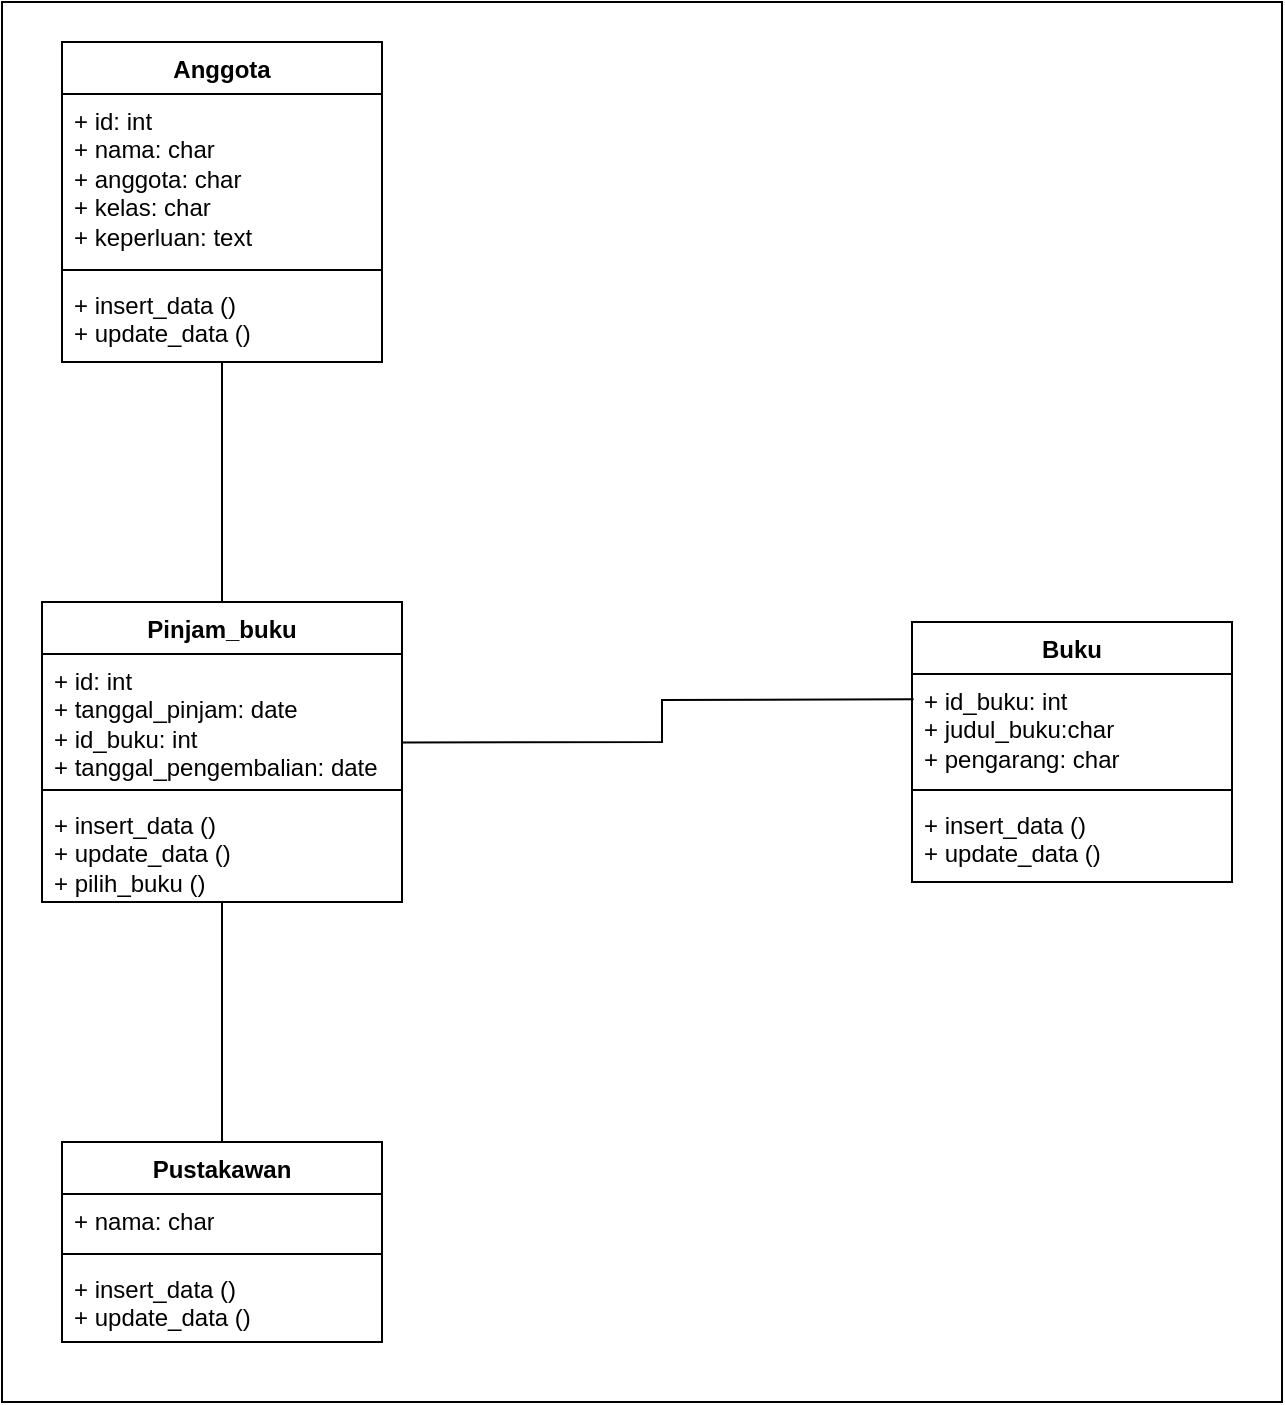 <mxfile version="22.1.0" type="github">
  <diagram name="Page-1" id="UDYgngpsI-pSUDPiZBWF">
    <mxGraphModel dx="1606" dy="419" grid="1" gridSize="10" guides="1" tooltips="1" connect="1" arrows="1" fold="1" page="1" pageScale="1" pageWidth="850" pageHeight="1100" math="0" shadow="0">
      <root>
        <mxCell id="0" />
        <mxCell id="1" parent="0" />
        <mxCell id="3vxKfQsJHif6c-Ab-QDC-9" value="" style="rounded=0;whiteSpace=wrap;html=1;" vertex="1" parent="1">
          <mxGeometry x="-20" y="10" width="640" height="700" as="geometry" />
        </mxCell>
        <mxCell id="3vxKfQsJHif6c-Ab-QDC-10" value="Pinjam_buku" style="swimlane;fontStyle=1;align=center;verticalAlign=top;childLayout=stackLayout;horizontal=1;startSize=26;horizontalStack=0;resizeParent=1;resizeParentMax=0;resizeLast=0;collapsible=1;marginBottom=0;whiteSpace=wrap;html=1;" vertex="1" parent="1">
          <mxGeometry y="310" width="180" height="150" as="geometry" />
        </mxCell>
        <mxCell id="3vxKfQsJHif6c-Ab-QDC-11" value="+ id: int&lt;br&gt;+ tanggal_pinjam: date&lt;br&gt;+ id_buku: int&lt;br&gt;+ tanggal_pengembalian: date" style="text;strokeColor=none;fillColor=none;align=left;verticalAlign=top;spacingLeft=4;spacingRight=4;overflow=hidden;rotatable=0;points=[[0,0.5],[1,0.5]];portConstraint=eastwest;whiteSpace=wrap;html=1;" vertex="1" parent="3vxKfQsJHif6c-Ab-QDC-10">
          <mxGeometry y="26" width="180" height="64" as="geometry" />
        </mxCell>
        <mxCell id="3vxKfQsJHif6c-Ab-QDC-12" value="" style="line;strokeWidth=1;fillColor=none;align=left;verticalAlign=middle;spacingTop=-1;spacingLeft=3;spacingRight=3;rotatable=0;labelPosition=right;points=[];portConstraint=eastwest;strokeColor=inherit;" vertex="1" parent="3vxKfQsJHif6c-Ab-QDC-10">
          <mxGeometry y="90" width="180" height="8" as="geometry" />
        </mxCell>
        <mxCell id="3vxKfQsJHif6c-Ab-QDC-13" value="+ insert_data ()&lt;br&gt;+ update_data ()&lt;br&gt;+ pilih_buku ()" style="text;strokeColor=none;fillColor=none;align=left;verticalAlign=top;spacingLeft=4;spacingRight=4;overflow=hidden;rotatable=0;points=[[0,0.5],[1,0.5]];portConstraint=eastwest;whiteSpace=wrap;html=1;" vertex="1" parent="3vxKfQsJHif6c-Ab-QDC-10">
          <mxGeometry y="98" width="180" height="52" as="geometry" />
        </mxCell>
        <mxCell id="3vxKfQsJHif6c-Ab-QDC-14" value="Anggota" style="swimlane;fontStyle=1;align=center;verticalAlign=top;childLayout=stackLayout;horizontal=1;startSize=26;horizontalStack=0;resizeParent=1;resizeParentMax=0;resizeLast=0;collapsible=1;marginBottom=0;whiteSpace=wrap;html=1;" vertex="1" parent="1">
          <mxGeometry x="10" y="30" width="160" height="160" as="geometry" />
        </mxCell>
        <mxCell id="3vxKfQsJHif6c-Ab-QDC-15" value="+ id: int&lt;br&gt;+ nama: char&lt;br&gt;+ anggota: char&lt;br&gt;+ kelas: char&lt;br&gt;+ keperluan: text" style="text;strokeColor=none;fillColor=none;align=left;verticalAlign=top;spacingLeft=4;spacingRight=4;overflow=hidden;rotatable=0;points=[[0,0.5],[1,0.5]];portConstraint=eastwest;whiteSpace=wrap;html=1;" vertex="1" parent="3vxKfQsJHif6c-Ab-QDC-14">
          <mxGeometry y="26" width="160" height="84" as="geometry" />
        </mxCell>
        <mxCell id="3vxKfQsJHif6c-Ab-QDC-16" value="" style="line;strokeWidth=1;fillColor=none;align=left;verticalAlign=middle;spacingTop=-1;spacingLeft=3;spacingRight=3;rotatable=0;labelPosition=right;points=[];portConstraint=eastwest;strokeColor=inherit;" vertex="1" parent="3vxKfQsJHif6c-Ab-QDC-14">
          <mxGeometry y="110" width="160" height="8" as="geometry" />
        </mxCell>
        <mxCell id="3vxKfQsJHif6c-Ab-QDC-17" value="+ insert_data ()&lt;br&gt;+ update_data ()" style="text;strokeColor=none;fillColor=none;align=left;verticalAlign=top;spacingLeft=4;spacingRight=4;overflow=hidden;rotatable=0;points=[[0,0.5],[1,0.5]];portConstraint=eastwest;whiteSpace=wrap;html=1;" vertex="1" parent="3vxKfQsJHif6c-Ab-QDC-14">
          <mxGeometry y="118" width="160" height="42" as="geometry" />
        </mxCell>
        <mxCell id="3vxKfQsJHif6c-Ab-QDC-18" value="Pustakawan" style="swimlane;fontStyle=1;align=center;verticalAlign=top;childLayout=stackLayout;horizontal=1;startSize=26;horizontalStack=0;resizeParent=1;resizeParentMax=0;resizeLast=0;collapsible=1;marginBottom=0;whiteSpace=wrap;html=1;" vertex="1" parent="1">
          <mxGeometry x="10" y="580" width="160" height="100" as="geometry" />
        </mxCell>
        <mxCell id="3vxKfQsJHif6c-Ab-QDC-19" value="+ nama: char" style="text;strokeColor=none;fillColor=none;align=left;verticalAlign=top;spacingLeft=4;spacingRight=4;overflow=hidden;rotatable=0;points=[[0,0.5],[1,0.5]];portConstraint=eastwest;whiteSpace=wrap;html=1;" vertex="1" parent="3vxKfQsJHif6c-Ab-QDC-18">
          <mxGeometry y="26" width="160" height="26" as="geometry" />
        </mxCell>
        <mxCell id="3vxKfQsJHif6c-Ab-QDC-20" value="" style="line;strokeWidth=1;fillColor=none;align=left;verticalAlign=middle;spacingTop=-1;spacingLeft=3;spacingRight=3;rotatable=0;labelPosition=right;points=[];portConstraint=eastwest;strokeColor=inherit;" vertex="1" parent="3vxKfQsJHif6c-Ab-QDC-18">
          <mxGeometry y="52" width="160" height="8" as="geometry" />
        </mxCell>
        <mxCell id="3vxKfQsJHif6c-Ab-QDC-21" value="+ insert_data ()&lt;br&gt;+ update_data ()" style="text;strokeColor=none;fillColor=none;align=left;verticalAlign=top;spacingLeft=4;spacingRight=4;overflow=hidden;rotatable=0;points=[[0,0.5],[1,0.5]];portConstraint=eastwest;whiteSpace=wrap;html=1;" vertex="1" parent="3vxKfQsJHif6c-Ab-QDC-18">
          <mxGeometry y="60" width="160" height="40" as="geometry" />
        </mxCell>
        <mxCell id="3vxKfQsJHif6c-Ab-QDC-22" value="Buku" style="swimlane;fontStyle=1;align=center;verticalAlign=top;childLayout=stackLayout;horizontal=1;startSize=26;horizontalStack=0;resizeParent=1;resizeParentMax=0;resizeLast=0;collapsible=1;marginBottom=0;whiteSpace=wrap;html=1;" vertex="1" parent="1">
          <mxGeometry x="435" y="320" width="160" height="130" as="geometry" />
        </mxCell>
        <mxCell id="3vxKfQsJHif6c-Ab-QDC-23" value="+ id_buku: int&lt;br&gt;+ judul_buku:char&lt;br&gt;+ pengarang: char" style="text;strokeColor=none;fillColor=none;align=left;verticalAlign=top;spacingLeft=4;spacingRight=4;overflow=hidden;rotatable=0;points=[[0,0.5],[1,0.5]];portConstraint=eastwest;whiteSpace=wrap;html=1;" vertex="1" parent="3vxKfQsJHif6c-Ab-QDC-22">
          <mxGeometry y="26" width="160" height="54" as="geometry" />
        </mxCell>
        <mxCell id="3vxKfQsJHif6c-Ab-QDC-24" value="" style="line;strokeWidth=1;fillColor=none;align=left;verticalAlign=middle;spacingTop=-1;spacingLeft=3;spacingRight=3;rotatable=0;labelPosition=right;points=[];portConstraint=eastwest;strokeColor=inherit;" vertex="1" parent="3vxKfQsJHif6c-Ab-QDC-22">
          <mxGeometry y="80" width="160" height="8" as="geometry" />
        </mxCell>
        <mxCell id="3vxKfQsJHif6c-Ab-QDC-25" value="+ insert_data ()&lt;br style=&quot;border-color: var(--border-color);&quot;&gt;+ update_data ()" style="text;strokeColor=none;fillColor=none;align=left;verticalAlign=top;spacingLeft=4;spacingRight=4;overflow=hidden;rotatable=0;points=[[0,0.5],[1,0.5]];portConstraint=eastwest;whiteSpace=wrap;html=1;" vertex="1" parent="3vxKfQsJHif6c-Ab-QDC-22">
          <mxGeometry y="88" width="160" height="42" as="geometry" />
        </mxCell>
        <mxCell id="3vxKfQsJHif6c-Ab-QDC-27" value="" style="endArrow=none;html=1;rounded=0;exitX=0.999;exitY=0.691;exitDx=0;exitDy=0;exitPerimeter=0;entryX=0.005;entryY=0.233;entryDx=0;entryDy=0;entryPerimeter=0;" edge="1" parent="1" source="3vxKfQsJHif6c-Ab-QDC-11" target="3vxKfQsJHif6c-Ab-QDC-23">
          <mxGeometry width="50" height="50" relative="1" as="geometry">
            <mxPoint x="380" y="430" as="sourcePoint" />
            <mxPoint x="430" y="360" as="targetPoint" />
            <Array as="points">
              <mxPoint x="310" y="380" />
              <mxPoint x="310" y="359" />
            </Array>
          </mxGeometry>
        </mxCell>
        <mxCell id="3vxKfQsJHif6c-Ab-QDC-28" value="" style="endArrow=none;html=1;rounded=0;" edge="1" parent="1" source="3vxKfQsJHif6c-Ab-QDC-10" target="3vxKfQsJHif6c-Ab-QDC-17">
          <mxGeometry width="50" height="50" relative="1" as="geometry">
            <mxPoint x="250" y="360" as="sourcePoint" />
            <mxPoint x="300" y="310" as="targetPoint" />
          </mxGeometry>
        </mxCell>
        <mxCell id="3vxKfQsJHif6c-Ab-QDC-29" value="" style="endArrow=none;html=1;rounded=0;" edge="1" parent="1" source="3vxKfQsJHif6c-Ab-QDC-18" target="3vxKfQsJHif6c-Ab-QDC-13">
          <mxGeometry width="50" height="50" relative="1" as="geometry">
            <mxPoint x="250" y="600" as="sourcePoint" />
            <mxPoint x="300" y="550" as="targetPoint" />
          </mxGeometry>
        </mxCell>
      </root>
    </mxGraphModel>
  </diagram>
</mxfile>
